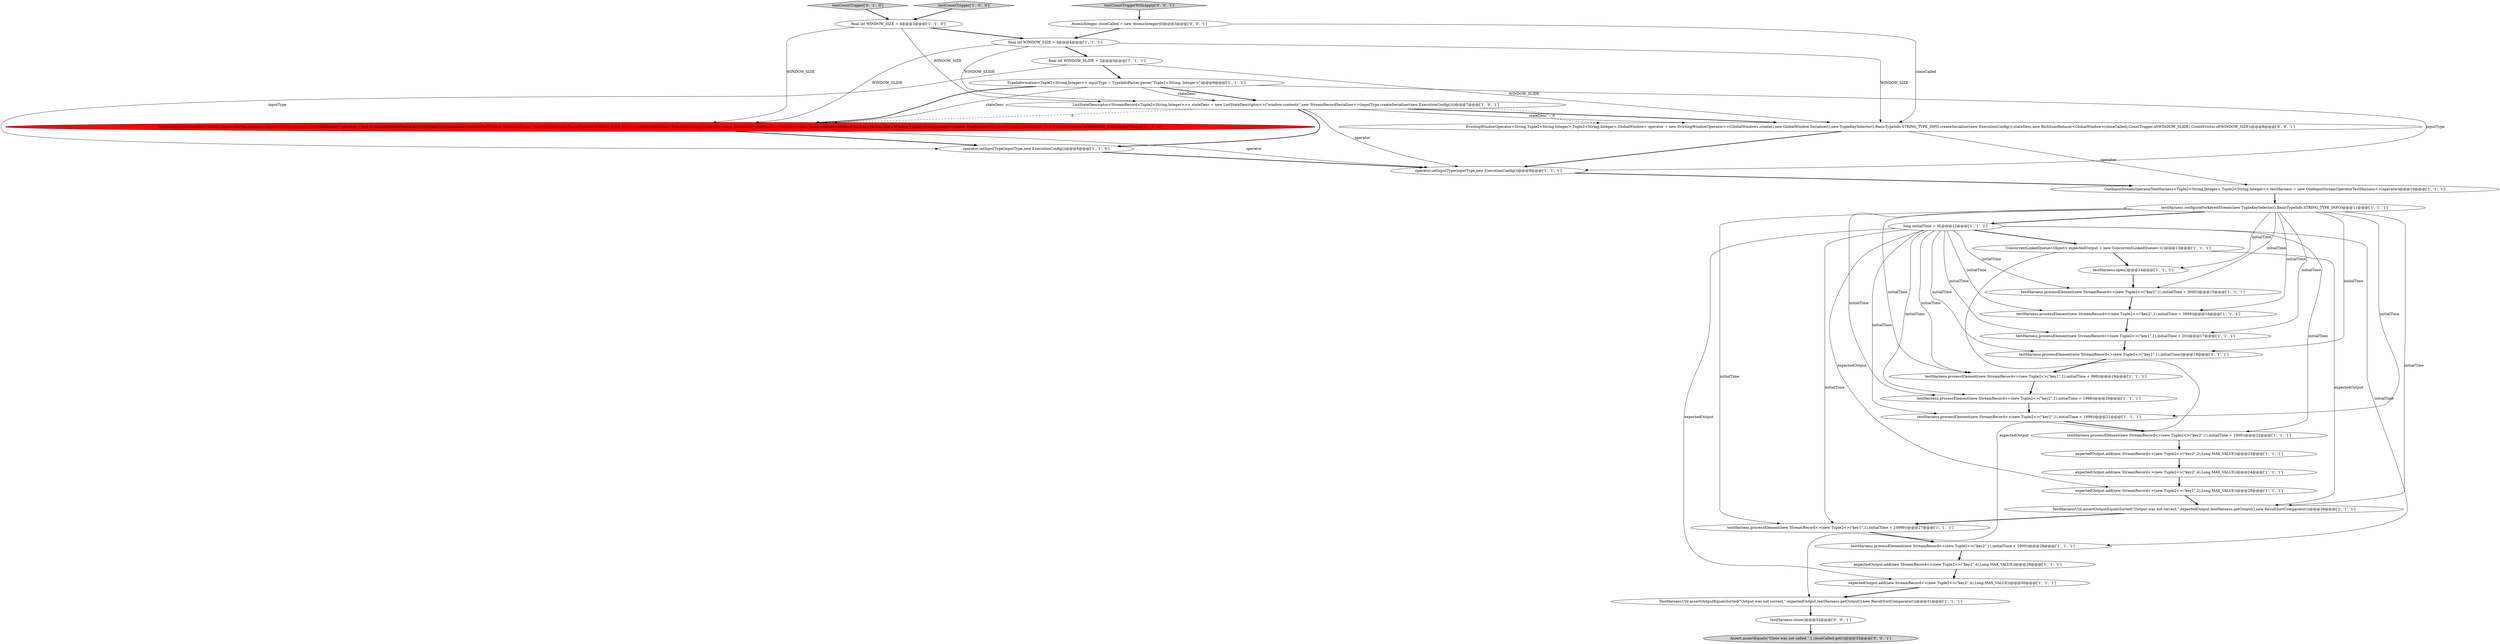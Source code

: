 digraph {
15 [style = filled, label = "testHarness.processElement(new StreamRecord<>(new Tuple2<>(\"key2\",1),initialTime + 1000))@@@28@@@['1', '1', '1']", fillcolor = white, shape = ellipse image = "AAA0AAABBB1BBB"];
36 [style = filled, label = "Assert.assertEquals(\"Close was not called.\",1,closeCalled.get())@@@33@@@['0', '0', '1']", fillcolor = lightgray, shape = ellipse image = "AAA0AAABBB3BBB"];
18 [style = filled, label = "TestHarnessUtil.assertOutputEqualsSorted(\"Output was not correct.\",expectedOutput,testHarness.getOutput(),new ResultSortComparator())@@@31@@@['1', '1', '1']", fillcolor = white, shape = ellipse image = "AAA0AAABBB1BBB"];
12 [style = filled, label = "testHarness.processElement(new StreamRecord<>(new Tuple2<>(\"key2\",1),initialTime + 1000))@@@22@@@['1', '1', '1']", fillcolor = white, shape = ellipse image = "AAA0AAABBB1BBB"];
5 [style = filled, label = "expectedOutput.add(new StreamRecord<>(new Tuple2<>(\"key1\",2),Long.MAX_VALUE))@@@25@@@['1', '1', '1']", fillcolor = white, shape = ellipse image = "AAA0AAABBB1BBB"];
30 [style = filled, label = "EvictingWindowOperator<String,Tuple2<String,Integer>,Tuple2<String,Integer>,GlobalWindow> operator = new EvictingWindowOperator<>(GlobalWindows.create(),new GlobalWindow.Serializer(),new TupleKeySelector(),BasicTypeInfo.STRING_TYPE_INFO.createSerializer(new ExecutionConfig()),stateDesc,new InternalIterableWindowFunction<>(new ReduceIterableWindowFunction<String,GlobalWindow,Tuple2<String,Integer>>(new SumReducer())),CountTrigger.of(WINDOW_SLIDE),CountEvictor.of(WINDOW_SIZE))@@@7@@@['0', '1', '0']", fillcolor = red, shape = ellipse image = "AAA1AAABBB2BBB"];
35 [style = filled, label = "testHarness.close()@@@32@@@['0', '0', '1']", fillcolor = white, shape = ellipse image = "AAA0AAABBB3BBB"];
17 [style = filled, label = "testHarness.processElement(new StreamRecord<>(new Tuple2<>(\"key2\",1),initialTime + 1998))@@@20@@@['1', '1', '1']", fillcolor = white, shape = ellipse image = "AAA0AAABBB1BBB"];
34 [style = filled, label = "EvictingWindowOperator<String,Tuple2<String,Integer>,Tuple2<String,Integer>,GlobalWindow> operator = new EvictingWindowOperator<>(GlobalWindows.create(),new GlobalWindow.Serializer(),new TupleKeySelector(),BasicTypeInfo.STRING_TYPE_INFO.createSerializer(new ExecutionConfig()),stateDesc,new RichSumReducer<GlobalWindow>(closeCalled),CountTrigger.of(WINDOW_SLIDE),CountEvictor.of(WINDOW_SIZE))@@@8@@@['0', '0', '1']", fillcolor = white, shape = ellipse image = "AAA0AAABBB3BBB"];
3 [style = filled, label = "final int WINDOW_SIZE = 4@@@3@@@['1', '1', '0']", fillcolor = white, shape = ellipse image = "AAA0AAABBB1BBB"];
9 [style = filled, label = "expectedOutput.add(new StreamRecord<>(new Tuple2<>(\"key2\",4),Long.MAX_VALUE))@@@24@@@['1', '1', '1']", fillcolor = white, shape = ellipse image = "AAA0AAABBB1BBB"];
14 [style = filled, label = "TypeInformation<Tuple2<String,Integer>> inputType = TypeInfoParser.parse(\"Tuple2<String, Integer>\")@@@6@@@['1', '1', '1']", fillcolor = white, shape = ellipse image = "AAA0AAABBB1BBB"];
25 [style = filled, label = "final int WINDOW_SLIDE = 2@@@5@@@['1', '1', '1']", fillcolor = white, shape = ellipse image = "AAA0AAABBB1BBB"];
27 [style = filled, label = "testHarness.processElement(new StreamRecord<>(new Tuple2<>(\"key1\",1),initialTime + 10999))@@@27@@@['1', '1', '1']", fillcolor = white, shape = ellipse image = "AAA0AAABBB1BBB"];
2 [style = filled, label = "testHarness.open()@@@14@@@['1', '1', '1']", fillcolor = white, shape = ellipse image = "AAA0AAABBB1BBB"];
16 [style = filled, label = "expectedOutput.add(new StreamRecord<>(new Tuple2<>(\"key1\",4),Long.MAX_VALUE))@@@29@@@['1', '1', '1']", fillcolor = white, shape = ellipse image = "AAA0AAABBB1BBB"];
11 [style = filled, label = "testHarness.processElement(new StreamRecord<>(new Tuple2<>(\"key1\",1),initialTime + 20))@@@17@@@['1', '1', '1']", fillcolor = white, shape = ellipse image = "AAA0AAABBB1BBB"];
22 [style = filled, label = "OneInputStreamOperatorTestHarness<Tuple2<String,Integer>,Tuple2<String,Integer>> testHarness = new OneInputStreamOperatorTestHarness<>(operator)@@@10@@@['1', '1', '1']", fillcolor = white, shape = ellipse image = "AAA0AAABBB1BBB"];
6 [style = filled, label = "testHarness.processElement(new StreamRecord<>(new Tuple2<>(\"key2\",1),initialTime + 1999))@@@21@@@['1', '1', '1']", fillcolor = white, shape = ellipse image = "AAA0AAABBB1BBB"];
23 [style = filled, label = "testHarness.processElement(new StreamRecord<>(new Tuple2<>(\"key2\",1),initialTime + 3000))@@@15@@@['1', '1', '1']", fillcolor = white, shape = ellipse image = "AAA0AAABBB1BBB"];
21 [style = filled, label = "testCountTrigger['1', '0', '0']", fillcolor = lightgray, shape = diamond image = "AAA0AAABBB1BBB"];
1 [style = filled, label = "operator.setInputType(inputType,new ExecutionConfig())@@@9@@@['1', '1', '1']", fillcolor = white, shape = ellipse image = "AAA0AAABBB1BBB"];
28 [style = filled, label = "testHarness.processElement(new StreamRecord<>(new Tuple2<>(\"key2\",1),initialTime + 3999))@@@16@@@['1', '1', '1']", fillcolor = white, shape = ellipse image = "AAA0AAABBB1BBB"];
13 [style = filled, label = "expectedOutput.add(new StreamRecord<>(new Tuple2<>(\"key2\",2),Long.MAX_VALUE))@@@23@@@['1', '1', '1']", fillcolor = white, shape = ellipse image = "AAA0AAABBB1BBB"];
24 [style = filled, label = "operator.setInputType(inputType,new ExecutionConfig())@@@8@@@['1', '1', '0']", fillcolor = white, shape = ellipse image = "AAA0AAABBB1BBB"];
8 [style = filled, label = "testHarness.configureForKeyedStream(new TupleKeySelector(),BasicTypeInfo.STRING_TYPE_INFO)@@@11@@@['1', '1', '1']", fillcolor = white, shape = ellipse image = "AAA0AAABBB1BBB"];
4 [style = filled, label = "long initialTime = 0L@@@12@@@['1', '1', '1']", fillcolor = white, shape = ellipse image = "AAA0AAABBB1BBB"];
29 [style = filled, label = "expectedOutput.add(new StreamRecord<>(new Tuple2<>(\"key2\",4),Long.MAX_VALUE))@@@30@@@['1', '1', '1']", fillcolor = white, shape = ellipse image = "AAA0AAABBB1BBB"];
26 [style = filled, label = "ConcurrentLinkedQueue<Object> expectedOutput = new ConcurrentLinkedQueue<>()@@@13@@@['1', '1', '1']", fillcolor = white, shape = ellipse image = "AAA0AAABBB1BBB"];
31 [style = filled, label = "testCountTrigger['0', '1', '0']", fillcolor = lightgray, shape = diamond image = "AAA0AAABBB2BBB"];
33 [style = filled, label = "testCountTriggerWithApply['0', '0', '1']", fillcolor = lightgray, shape = diamond image = "AAA0AAABBB3BBB"];
20 [style = filled, label = "TestHarnessUtil.assertOutputEqualsSorted(\"Output was not correct.\",expectedOutput,testHarness.getOutput(),new ResultSortComparator())@@@26@@@['1', '1', '1']", fillcolor = white, shape = ellipse image = "AAA0AAABBB1BBB"];
10 [style = filled, label = "final int WINDOW_SIZE = 4@@@4@@@['1', '1', '1']", fillcolor = white, shape = ellipse image = "AAA0AAABBB1BBB"];
32 [style = filled, label = "AtomicInteger closeCalled = new AtomicInteger(0)@@@3@@@['0', '0', '1']", fillcolor = white, shape = ellipse image = "AAA0AAABBB3BBB"];
7 [style = filled, label = "ListStateDescriptor<StreamRecord<Tuple2<String,Integer>>> stateDesc = new ListStateDescriptor<>(\"window-contents\",new StreamRecordSerializer<>(inputType.createSerializer(new ExecutionConfig())))@@@7@@@['1', '0', '1']", fillcolor = white, shape = ellipse image = "AAA0AAABBB1BBB"];
19 [style = filled, label = "testHarness.processElement(new StreamRecord<>(new Tuple2<>(\"key1\",1),initialTime))@@@18@@@['1', '1', '1']", fillcolor = white, shape = ellipse image = "AAA0AAABBB1BBB"];
0 [style = filled, label = "testHarness.processElement(new StreamRecord<>(new Tuple2<>(\"key1\",1),initialTime + 999))@@@19@@@['1', '1', '1']", fillcolor = white, shape = ellipse image = "AAA0AAABBB1BBB"];
8->2 [style = solid, label="initialTime"];
4->12 [style = solid, label="initialTime"];
30->24 [style = bold, label=""];
8->11 [style = solid, label="initialTime"];
8->19 [style = solid, label="initialTime"];
30->1 [style = solid, label="operator"];
25->34 [style = solid, label="WINDOW_SLIDE"];
4->17 [style = solid, label="initialTime"];
26->20 [style = solid, label="expectedOutput"];
8->28 [style = solid, label="initialTime"];
14->30 [style = bold, label=""];
26->18 [style = solid, label="expectedOutput"];
5->20 [style = bold, label=""];
17->6 [style = bold, label=""];
4->23 [style = solid, label="initialTime"];
3->30 [style = solid, label="WINDOW_SIZE"];
14->1 [style = solid, label="inputType"];
0->17 [style = bold, label=""];
34->1 [style = bold, label=""];
4->29 [style = solid, label="expectedOutput"];
4->5 [style = solid, label="expectedOutput"];
32->34 [style = solid, label="closeCalled"];
28->11 [style = bold, label=""];
16->29 [style = bold, label=""];
14->7 [style = solid, label="stateDesc"];
4->28 [style = solid, label="initialTime"];
4->26 [style = bold, label=""];
8->23 [style = solid, label="initialTime"];
8->6 [style = solid, label="initialTime"];
8->17 [style = solid, label="initialTime"];
4->0 [style = solid, label="initialTime"];
25->14 [style = bold, label=""];
4->6 [style = solid, label="initialTime"];
11->19 [style = bold, label=""];
15->16 [style = bold, label=""];
8->0 [style = solid, label="initialTime"];
32->10 [style = bold, label=""];
27->15 [style = bold, label=""];
10->7 [style = solid, label="WINDOW_SLIDE"];
8->20 [style = solid, label="initialTime"];
19->0 [style = bold, label=""];
29->18 [style = bold, label=""];
14->7 [style = bold, label=""];
20->27 [style = bold, label=""];
1->22 [style = bold, label=""];
25->24 [style = solid, label="inputType"];
22->8 [style = bold, label=""];
23->28 [style = bold, label=""];
2->23 [style = bold, label=""];
3->10 [style = bold, label=""];
12->13 [style = bold, label=""];
26->2 [style = bold, label=""];
7->24 [style = bold, label=""];
14->30 [style = solid, label="stateDesc"];
4->19 [style = solid, label="initialTime"];
7->34 [style = bold, label=""];
8->27 [style = solid, label="initialTime"];
10->34 [style = solid, label="WINDOW_SIZE"];
4->11 [style = solid, label="initialTime"];
7->34 [style = solid, label="stateDesc"];
10->25 [style = bold, label=""];
10->30 [style = solid, label="WINDOW_SLIDE"];
7->30 [style = dashed, label="0"];
9->5 [style = bold, label=""];
18->35 [style = bold, label=""];
4->15 [style = solid, label="initialTime"];
33->32 [style = bold, label=""];
13->9 [style = bold, label=""];
24->1 [style = bold, label=""];
8->4 [style = bold, label=""];
31->3 [style = bold, label=""];
35->36 [style = bold, label=""];
3->7 [style = solid, label="WINDOW_SIZE"];
7->1 [style = solid, label="operator"];
7->34 [style = dashed, label="0"];
4->27 [style = solid, label="initialTime"];
21->3 [style = bold, label=""];
34->22 [style = solid, label="operator"];
6->12 [style = bold, label=""];
}
